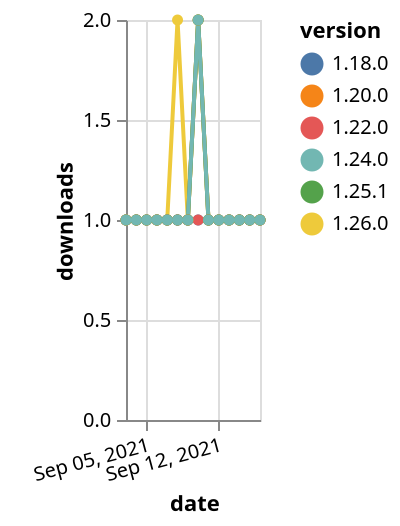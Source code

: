 {"$schema": "https://vega.github.io/schema/vega-lite/v5.json", "description": "A simple bar chart with embedded data.", "data": {"values": [{"date": "2021-09-03", "total": 206, "delta": 1, "version": "1.18.0"}, {"date": "2021-09-04", "total": 207, "delta": 1, "version": "1.18.0"}, {"date": "2021-09-05", "total": 208, "delta": 1, "version": "1.18.0"}, {"date": "2021-09-06", "total": 209, "delta": 1, "version": "1.18.0"}, {"date": "2021-09-07", "total": 210, "delta": 1, "version": "1.18.0"}, {"date": "2021-09-08", "total": 211, "delta": 1, "version": "1.18.0"}, {"date": "2021-09-09", "total": 212, "delta": 1, "version": "1.18.0"}, {"date": "2021-09-10", "total": 213, "delta": 1, "version": "1.18.0"}, {"date": "2021-09-11", "total": 214, "delta": 1, "version": "1.18.0"}, {"date": "2021-09-12", "total": 215, "delta": 1, "version": "1.18.0"}, {"date": "2021-09-13", "total": 216, "delta": 1, "version": "1.18.0"}, {"date": "2021-09-14", "total": 217, "delta": 1, "version": "1.18.0"}, {"date": "2021-09-15", "total": 218, "delta": 1, "version": "1.18.0"}, {"date": "2021-09-16", "total": 219, "delta": 1, "version": "1.18.0"}, {"date": "2021-09-03", "total": 176, "delta": 1, "version": "1.22.0"}, {"date": "2021-09-04", "total": 177, "delta": 1, "version": "1.22.0"}, {"date": "2021-09-05", "total": 178, "delta": 1, "version": "1.22.0"}, {"date": "2021-09-06", "total": 179, "delta": 1, "version": "1.22.0"}, {"date": "2021-09-07", "total": 180, "delta": 1, "version": "1.22.0"}, {"date": "2021-09-08", "total": 181, "delta": 1, "version": "1.22.0"}, {"date": "2021-09-09", "total": 182, "delta": 1, "version": "1.22.0"}, {"date": "2021-09-10", "total": 183, "delta": 1, "version": "1.22.0"}, {"date": "2021-09-11", "total": 184, "delta": 1, "version": "1.22.0"}, {"date": "2021-09-12", "total": 185, "delta": 1, "version": "1.22.0"}, {"date": "2021-09-13", "total": 186, "delta": 1, "version": "1.22.0"}, {"date": "2021-09-14", "total": 187, "delta": 1, "version": "1.22.0"}, {"date": "2021-09-15", "total": 188, "delta": 1, "version": "1.22.0"}, {"date": "2021-09-16", "total": 189, "delta": 1, "version": "1.22.0"}, {"date": "2021-09-03", "total": 163, "delta": 1, "version": "1.26.0"}, {"date": "2021-09-04", "total": 164, "delta": 1, "version": "1.26.0"}, {"date": "2021-09-05", "total": 165, "delta": 1, "version": "1.26.0"}, {"date": "2021-09-06", "total": 166, "delta": 1, "version": "1.26.0"}, {"date": "2021-09-07", "total": 167, "delta": 1, "version": "1.26.0"}, {"date": "2021-09-08", "total": 169, "delta": 2, "version": "1.26.0"}, {"date": "2021-09-09", "total": 170, "delta": 1, "version": "1.26.0"}, {"date": "2021-09-10", "total": 172, "delta": 2, "version": "1.26.0"}, {"date": "2021-09-11", "total": 173, "delta": 1, "version": "1.26.0"}, {"date": "2021-09-12", "total": 174, "delta": 1, "version": "1.26.0"}, {"date": "2021-09-13", "total": 175, "delta": 1, "version": "1.26.0"}, {"date": "2021-09-14", "total": 176, "delta": 1, "version": "1.26.0"}, {"date": "2021-09-15", "total": 177, "delta": 1, "version": "1.26.0"}, {"date": "2021-09-16", "total": 178, "delta": 1, "version": "1.26.0"}, {"date": "2021-09-03", "total": 291, "delta": 1, "version": "1.20.0"}, {"date": "2021-09-04", "total": 292, "delta": 1, "version": "1.20.0"}, {"date": "2021-09-05", "total": 293, "delta": 1, "version": "1.20.0"}, {"date": "2021-09-06", "total": 294, "delta": 1, "version": "1.20.0"}, {"date": "2021-09-07", "total": 295, "delta": 1, "version": "1.20.0"}, {"date": "2021-09-08", "total": 296, "delta": 1, "version": "1.20.0"}, {"date": "2021-09-09", "total": 297, "delta": 1, "version": "1.20.0"}, {"date": "2021-09-10", "total": 299, "delta": 2, "version": "1.20.0"}, {"date": "2021-09-11", "total": 300, "delta": 1, "version": "1.20.0"}, {"date": "2021-09-12", "total": 301, "delta": 1, "version": "1.20.0"}, {"date": "2021-09-13", "total": 302, "delta": 1, "version": "1.20.0"}, {"date": "2021-09-14", "total": 303, "delta": 1, "version": "1.20.0"}, {"date": "2021-09-15", "total": 304, "delta": 1, "version": "1.20.0"}, {"date": "2021-09-16", "total": 305, "delta": 1, "version": "1.20.0"}, {"date": "2021-09-03", "total": 135, "delta": 1, "version": "1.25.1"}, {"date": "2021-09-04", "total": 136, "delta": 1, "version": "1.25.1"}, {"date": "2021-09-05", "total": 137, "delta": 1, "version": "1.25.1"}, {"date": "2021-09-06", "total": 138, "delta": 1, "version": "1.25.1"}, {"date": "2021-09-07", "total": 139, "delta": 1, "version": "1.25.1"}, {"date": "2021-09-08", "total": 140, "delta": 1, "version": "1.25.1"}, {"date": "2021-09-09", "total": 141, "delta": 1, "version": "1.25.1"}, {"date": "2021-09-10", "total": 143, "delta": 2, "version": "1.25.1"}, {"date": "2021-09-11", "total": 144, "delta": 1, "version": "1.25.1"}, {"date": "2021-09-12", "total": 145, "delta": 1, "version": "1.25.1"}, {"date": "2021-09-13", "total": 146, "delta": 1, "version": "1.25.1"}, {"date": "2021-09-14", "total": 147, "delta": 1, "version": "1.25.1"}, {"date": "2021-09-15", "total": 148, "delta": 1, "version": "1.25.1"}, {"date": "2021-09-16", "total": 149, "delta": 1, "version": "1.25.1"}, {"date": "2021-09-03", "total": 148, "delta": 1, "version": "1.24.0"}, {"date": "2021-09-04", "total": 149, "delta": 1, "version": "1.24.0"}, {"date": "2021-09-05", "total": 150, "delta": 1, "version": "1.24.0"}, {"date": "2021-09-06", "total": 151, "delta": 1, "version": "1.24.0"}, {"date": "2021-09-07", "total": 152, "delta": 1, "version": "1.24.0"}, {"date": "2021-09-08", "total": 153, "delta": 1, "version": "1.24.0"}, {"date": "2021-09-09", "total": 154, "delta": 1, "version": "1.24.0"}, {"date": "2021-09-10", "total": 156, "delta": 2, "version": "1.24.0"}, {"date": "2021-09-11", "total": 157, "delta": 1, "version": "1.24.0"}, {"date": "2021-09-12", "total": 158, "delta": 1, "version": "1.24.0"}, {"date": "2021-09-13", "total": 159, "delta": 1, "version": "1.24.0"}, {"date": "2021-09-14", "total": 160, "delta": 1, "version": "1.24.0"}, {"date": "2021-09-15", "total": 161, "delta": 1, "version": "1.24.0"}, {"date": "2021-09-16", "total": 162, "delta": 1, "version": "1.24.0"}]}, "width": "container", "mark": {"type": "line", "point": {"filled": true}}, "encoding": {"x": {"field": "date", "type": "temporal", "timeUnit": "yearmonthdate", "title": "date", "axis": {"labelAngle": -15}}, "y": {"field": "delta", "type": "quantitative", "title": "downloads"}, "color": {"field": "version", "type": "nominal"}, "tooltip": {"field": "delta"}}}